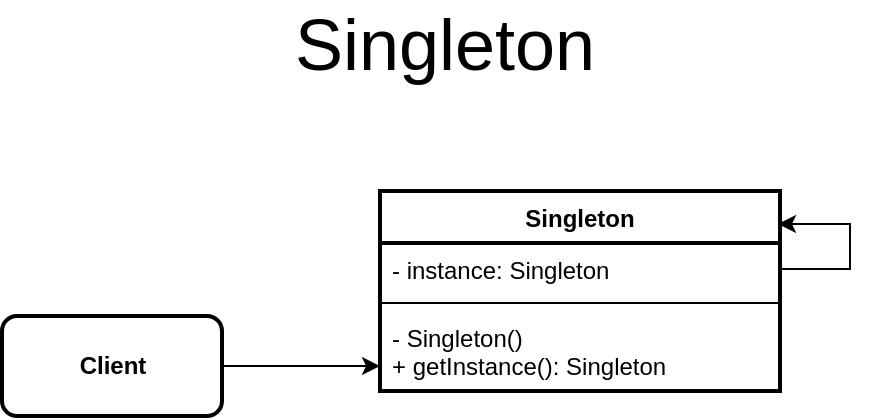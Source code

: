 <mxfile version="14.8.4" type="device"><diagram name="Page-1" id="c4acf3e9-155e-7222-9cf6-157b1a14988f"><mxGraphModel dx="813" dy="454" grid="0" gridSize="10" guides="1" tooltips="1" connect="1" arrows="1" fold="1" page="1" pageScale="1" pageWidth="850" pageHeight="1100" background="none" math="0" shadow="0"><root><mxCell id="0"/><mxCell id="1" parent="0"/><mxCell id="Gnr0yDt9QQ8g0LjmNMmj-32" value="Singleton" style="swimlane;fontStyle=1;align=center;verticalAlign=top;childLayout=stackLayout;horizontal=1;startSize=26;horizontalStack=0;resizeParent=1;resizeParentMax=0;resizeLast=0;collapsible=1;marginBottom=0;strokeWidth=2;" parent="1" vertex="1"><mxGeometry x="405" y="196.5" width="200" height="100" as="geometry"/></mxCell><mxCell id="UhS0VNZAT0HBFiHcXleB-1" style="edgeStyle=orthogonalEdgeStyle;rounded=0;orthogonalLoop=1;jettySize=auto;html=1;entryX=0.995;entryY=0.165;entryDx=0;entryDy=0;entryPerimeter=0;exitX=1;exitY=0.5;exitDx=0;exitDy=0;" edge="1" parent="Gnr0yDt9QQ8g0LjmNMmj-32" source="Gnr0yDt9QQ8g0LjmNMmj-33" target="Gnr0yDt9QQ8g0LjmNMmj-32"><mxGeometry relative="1" as="geometry"><Array as="points"><mxPoint x="235" y="39"/><mxPoint x="235" y="17"/></Array></mxGeometry></mxCell><mxCell id="Gnr0yDt9QQ8g0LjmNMmj-33" value="- instance: Singleton" style="text;strokeColor=none;fillColor=none;align=left;verticalAlign=top;spacingLeft=4;spacingRight=4;overflow=hidden;rotatable=0;points=[[0,0.5],[1,0.5]];portConstraint=eastwest;" parent="Gnr0yDt9QQ8g0LjmNMmj-32" vertex="1"><mxGeometry y="26" width="200" height="26" as="geometry"/></mxCell><mxCell id="Gnr0yDt9QQ8g0LjmNMmj-34" value="" style="line;strokeWidth=1;fillColor=none;align=left;verticalAlign=middle;spacingTop=-1;spacingLeft=3;spacingRight=3;rotatable=0;labelPosition=right;points=[];portConstraint=eastwest;" parent="Gnr0yDt9QQ8g0LjmNMmj-32" vertex="1"><mxGeometry y="52" width="200" height="8" as="geometry"/></mxCell><mxCell id="Gnr0yDt9QQ8g0LjmNMmj-35" value="- Singleton()&#10;+ getInstance(): Singleton" style="text;strokeColor=none;fillColor=none;align=left;verticalAlign=top;spacingLeft=4;spacingRight=4;overflow=hidden;rotatable=0;points=[[0,0.5],[1,0.5]];portConstraint=eastwest;" parent="Gnr0yDt9QQ8g0LjmNMmj-32" vertex="1"><mxGeometry y="60" width="200" height="40" as="geometry"/></mxCell><mxCell id="Gnr0yDt9QQ8g0LjmNMmj-59" style="edgeStyle=orthogonalEdgeStyle;rounded=0;orthogonalLoop=1;jettySize=auto;html=1;entryX=0;entryY=0.688;entryDx=0;entryDy=0;entryPerimeter=0;" parent="1" source="Gnr0yDt9QQ8g0LjmNMmj-46" target="Gnr0yDt9QQ8g0LjmNMmj-35" edge="1"><mxGeometry relative="1" as="geometry"><mxPoint x="385" y="295" as="targetPoint"/></mxGeometry></mxCell><mxCell id="Gnr0yDt9QQ8g0LjmNMmj-46" value="&lt;b&gt;Client&lt;/b&gt;" style="html=1;rounded=1;strokeWidth=2;" parent="1" vertex="1"><mxGeometry x="216" y="259" width="110" height="50" as="geometry"/></mxCell><mxCell id="Gnr0yDt9QQ8g0LjmNMmj-62" value="Singleton" style="text;html=1;strokeColor=none;fillColor=none;align=center;verticalAlign=middle;whiteSpace=wrap;rounded=0;fontSize=36;fontStyle=0;spacingTop=0;spacingLeft=0;" parent="1" vertex="1"><mxGeometry x="330" y="103" width="215" height="40" as="geometry"/></mxCell></root></mxGraphModel></diagram></mxfile>